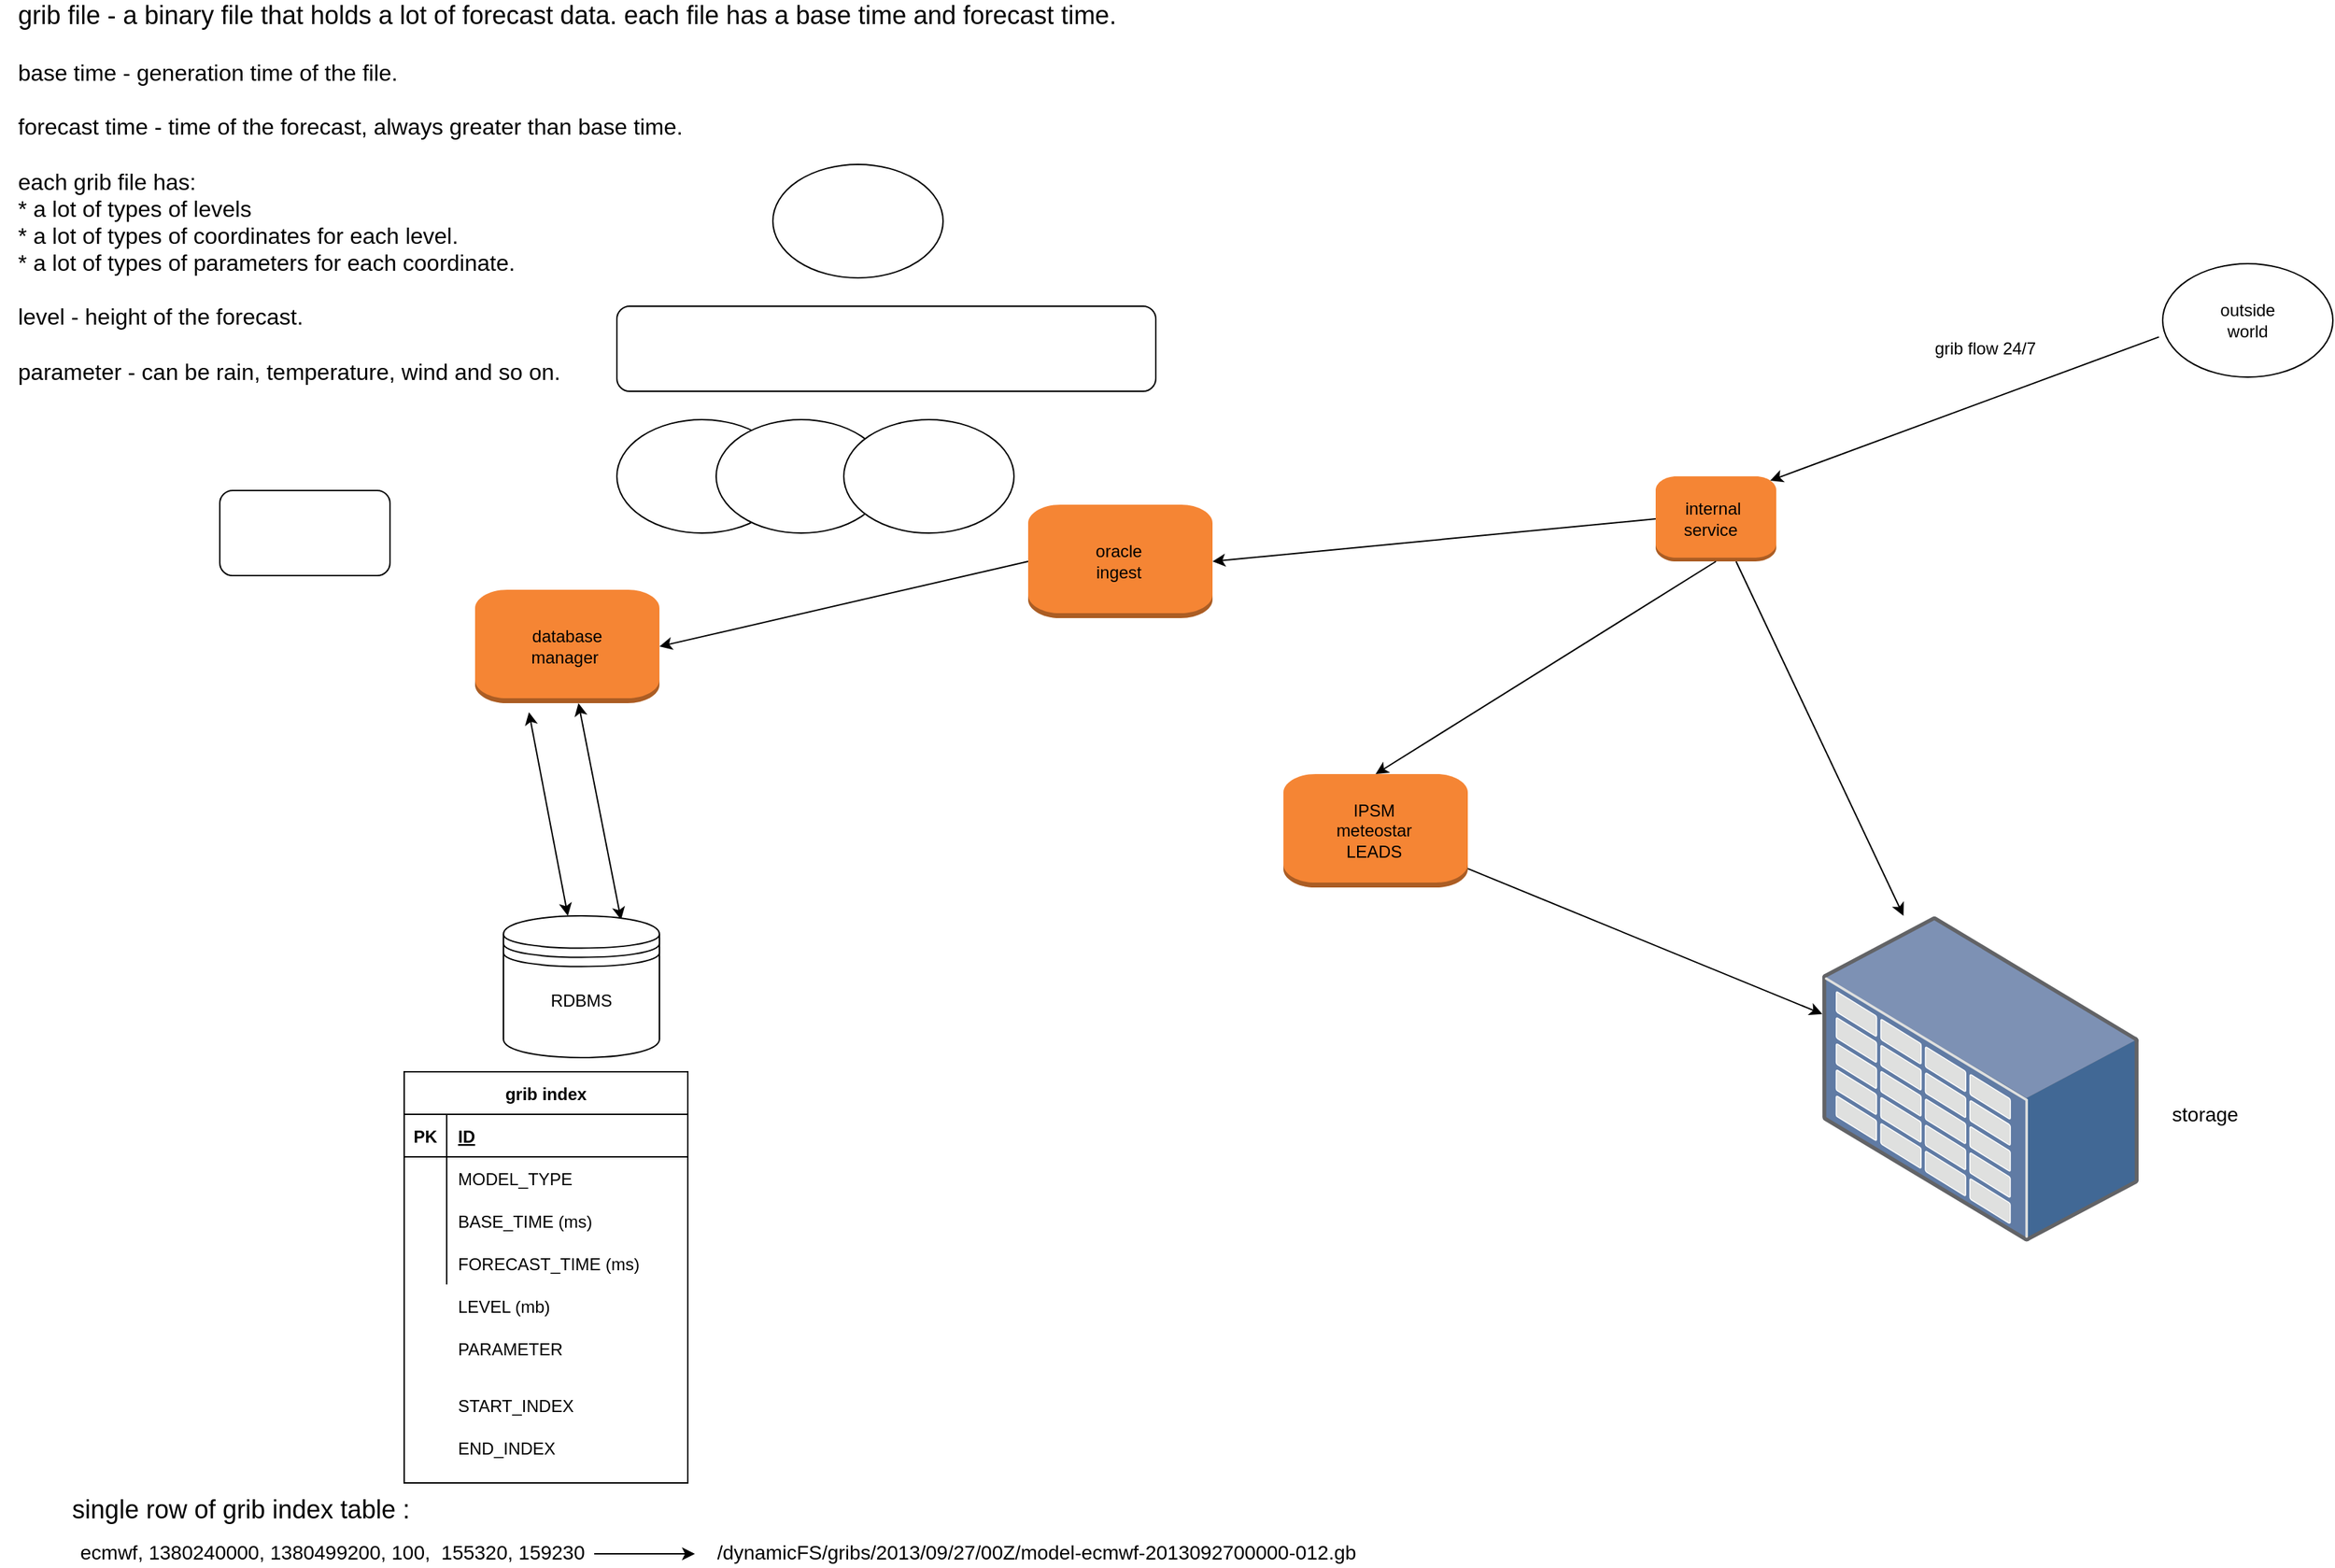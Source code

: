 <mxfile version="13.7.6" type="github">
  <diagram id="V8-Q16pqBgZc0j2_t4U6" name="Page-1">
    <mxGraphModel dx="2805" dy="1929" grid="1" gridSize="10" guides="1" tooltips="1" connect="1" arrows="1" fold="1" page="1" pageScale="1" pageWidth="850" pageHeight="1100" math="0" shadow="0">
      <root>
        <mxCell id="0" />
        <mxCell id="1" parent="0" />
        <mxCell id="Cp72HrH3-smMUGeRDktv-18" value="" style="group" vertex="1" connectable="0" parent="1">
          <mxGeometry x="-540" y="720" width="210" height="290" as="geometry" />
        </mxCell>
        <mxCell id="Cp72HrH3-smMUGeRDktv-14" value="START_INDEX" style="shape=partialRectangle;connectable=0;fillColor=none;top=0;left=0;bottom=0;right=0;align=left;spacingLeft=6;overflow=hidden;direction=west;" vertex="1" parent="Cp72HrH3-smMUGeRDktv-18">
          <mxGeometry x="30" y="220" width="170" height="30" as="geometry" />
        </mxCell>
        <mxCell id="Cp72HrH3-smMUGeRDktv-15" value="END_INDEX" style="shape=partialRectangle;connectable=0;fillColor=none;top=0;left=0;bottom=0;right=0;align=left;spacingLeft=6;overflow=hidden;direction=west;" vertex="1" parent="Cp72HrH3-smMUGeRDktv-18">
          <mxGeometry x="30" y="250" width="170" height="30" as="geometry" />
        </mxCell>
        <mxCell id="Cp72HrH3-smMUGeRDktv-17" value="LEVEL (mb)" style="shape=partialRectangle;connectable=0;fillColor=none;top=0;left=0;bottom=0;right=0;align=left;spacingLeft=6;overflow=hidden;direction=west;" vertex="1" parent="Cp72HrH3-smMUGeRDktv-18">
          <mxGeometry x="30" y="150" width="170" height="30" as="geometry" />
        </mxCell>
        <mxCell id="Cp72HrH3-smMUGeRDktv-1" value="grib index" style="shape=table;startSize=30;container=1;collapsible=1;childLayout=tableLayout;fixedRows=1;rowLines=0;fontStyle=1;align=center;resizeLast=1;" vertex="1" parent="Cp72HrH3-smMUGeRDktv-18">
          <mxGeometry width="200" height="290" as="geometry" />
        </mxCell>
        <mxCell id="Cp72HrH3-smMUGeRDktv-2" value="" style="shape=partialRectangle;collapsible=0;dropTarget=0;pointerEvents=0;fillColor=none;top=0;left=0;bottom=1;right=0;points=[[0,0.5],[1,0.5]];portConstraint=eastwest;" vertex="1" parent="Cp72HrH3-smMUGeRDktv-1">
          <mxGeometry y="30" width="200" height="30" as="geometry" />
        </mxCell>
        <mxCell id="Cp72HrH3-smMUGeRDktv-3" value="PK" style="shape=partialRectangle;connectable=0;fillColor=none;top=0;left=0;bottom=0;right=0;fontStyle=1;overflow=hidden;" vertex="1" parent="Cp72HrH3-smMUGeRDktv-2">
          <mxGeometry width="30" height="30" as="geometry" />
        </mxCell>
        <mxCell id="Cp72HrH3-smMUGeRDktv-4" value="ID" style="shape=partialRectangle;connectable=0;fillColor=none;top=0;left=0;bottom=0;right=0;align=left;spacingLeft=6;fontStyle=5;overflow=hidden;" vertex="1" parent="Cp72HrH3-smMUGeRDktv-2">
          <mxGeometry x="30" width="170" height="30" as="geometry" />
        </mxCell>
        <mxCell id="Cp72HrH3-smMUGeRDktv-5" value="" style="shape=partialRectangle;collapsible=0;dropTarget=0;pointerEvents=0;fillColor=none;top=0;left=0;bottom=0;right=0;points=[[0,0.5],[1,0.5]];portConstraint=eastwest;" vertex="1" parent="Cp72HrH3-smMUGeRDktv-1">
          <mxGeometry y="60" width="200" height="30" as="geometry" />
        </mxCell>
        <mxCell id="Cp72HrH3-smMUGeRDktv-6" value="" style="shape=partialRectangle;connectable=0;fillColor=none;top=0;left=0;bottom=0;right=0;editable=1;overflow=hidden;" vertex="1" parent="Cp72HrH3-smMUGeRDktv-5">
          <mxGeometry width="30" height="30" as="geometry" />
        </mxCell>
        <mxCell id="Cp72HrH3-smMUGeRDktv-7" value="MODEL_TYPE" style="shape=partialRectangle;connectable=0;fillColor=none;top=0;left=0;bottom=0;right=0;align=left;spacingLeft=6;overflow=hidden;" vertex="1" parent="Cp72HrH3-smMUGeRDktv-5">
          <mxGeometry x="30" width="170" height="30" as="geometry" />
        </mxCell>
        <mxCell id="Cp72HrH3-smMUGeRDktv-8" value="" style="shape=partialRectangle;collapsible=0;dropTarget=0;pointerEvents=0;fillColor=none;top=0;left=0;bottom=0;right=0;points=[[0,0.5],[1,0.5]];portConstraint=eastwest;" vertex="1" parent="Cp72HrH3-smMUGeRDktv-1">
          <mxGeometry y="90" width="200" height="30" as="geometry" />
        </mxCell>
        <mxCell id="Cp72HrH3-smMUGeRDktv-9" value="" style="shape=partialRectangle;connectable=0;fillColor=none;top=0;left=0;bottom=0;right=0;editable=1;overflow=hidden;" vertex="1" parent="Cp72HrH3-smMUGeRDktv-8">
          <mxGeometry width="30" height="30" as="geometry" />
        </mxCell>
        <mxCell id="Cp72HrH3-smMUGeRDktv-10" value="BASE_TIME (ms)" style="shape=partialRectangle;connectable=0;fillColor=none;top=0;left=0;bottom=0;right=0;align=left;spacingLeft=6;overflow=hidden;" vertex="1" parent="Cp72HrH3-smMUGeRDktv-8">
          <mxGeometry x="30" width="170" height="30" as="geometry" />
        </mxCell>
        <mxCell id="Cp72HrH3-smMUGeRDktv-11" value="" style="shape=partialRectangle;collapsible=0;dropTarget=0;pointerEvents=0;fillColor=none;top=0;left=0;bottom=0;right=0;points=[[0,0.5],[1,0.5]];portConstraint=eastwest;" vertex="1" parent="Cp72HrH3-smMUGeRDktv-1">
          <mxGeometry y="120" width="200" height="30" as="geometry" />
        </mxCell>
        <mxCell id="Cp72HrH3-smMUGeRDktv-12" value="" style="shape=partialRectangle;connectable=0;fillColor=none;top=0;left=0;bottom=0;right=0;editable=1;overflow=hidden;" vertex="1" parent="Cp72HrH3-smMUGeRDktv-11">
          <mxGeometry width="30" height="30" as="geometry" />
        </mxCell>
        <mxCell id="Cp72HrH3-smMUGeRDktv-13" value="FORECAST_TIME (ms)" style="shape=partialRectangle;connectable=0;fillColor=none;top=0;left=0;bottom=0;right=0;align=left;spacingLeft=6;overflow=hidden;" vertex="1" parent="Cp72HrH3-smMUGeRDktv-11">
          <mxGeometry x="30" width="170" height="30" as="geometry" />
        </mxCell>
        <mxCell id="Cp72HrH3-smMUGeRDktv-95" value="PARAMETER" style="shape=partialRectangle;connectable=0;fillColor=none;top=0;left=0;bottom=0;right=0;align=left;spacingLeft=6;overflow=hidden;direction=west;" vertex="1" parent="Cp72HrH3-smMUGeRDktv-18">
          <mxGeometry x="30" y="180" width="170" height="30" as="geometry" />
        </mxCell>
        <mxCell id="Cp72HrH3-smMUGeRDktv-19" value="" style="points=[];aspect=fixed;html=1;align=center;shadow=0;dashed=0;image;image=img/lib/allied_telesis/storage/Datacenter_Server_Storage_Unit_Large.svg;" vertex="1" parent="1">
          <mxGeometry x="460" y="610" width="223.04" height="230" as="geometry" />
        </mxCell>
        <mxCell id="Cp72HrH3-smMUGeRDktv-20" value="&lt;font style=&quot;font-size: 14px&quot;&gt;storage&lt;/font&gt;" style="text;html=1;strokeColor=none;fillColor=none;align=center;verticalAlign=middle;whiteSpace=wrap;rounded=0;" vertex="1" parent="1">
          <mxGeometry x="650" y="720" width="160" height="60" as="geometry" />
        </mxCell>
        <mxCell id="Cp72HrH3-smMUGeRDktv-34" value="" style="endArrow=classic;html=1;entryX=1;entryY=0.5;entryDx=0;entryDy=0;entryPerimeter=0;exitX=0;exitY=0.5;exitDx=0;exitDy=0;exitPerimeter=0;" edge="1" parent="1" source="Cp72HrH3-smMUGeRDktv-32" target="Cp72HrH3-smMUGeRDktv-28">
          <mxGeometry width="50" height="50" relative="1" as="geometry">
            <mxPoint x="300" y="409.5" as="sourcePoint" />
            <mxPoint x="230" y="410" as="targetPoint" />
          </mxGeometry>
        </mxCell>
        <mxCell id="Cp72HrH3-smMUGeRDktv-35" value="" style="endArrow=classic;startArrow=classic;html=1;entryX=0.292;entryY=1.079;entryDx=0;entryDy=0;entryPerimeter=0;" edge="1" parent="1" source="Cp72HrH3-smMUGeRDktv-22" target="Cp72HrH3-smMUGeRDktv-28">
          <mxGeometry width="50" height="50" relative="1" as="geometry">
            <mxPoint x="140" y="500" as="sourcePoint" />
            <mxPoint x="154" y="440" as="targetPoint" />
          </mxGeometry>
        </mxCell>
        <mxCell id="Cp72HrH3-smMUGeRDktv-36" value="" style="endArrow=classic;startArrow=classic;html=1;exitX=0.754;exitY=0.028;exitDx=0;exitDy=0;exitPerimeter=0;" edge="1" parent="1" source="Cp72HrH3-smMUGeRDktv-22" target="Cp72HrH3-smMUGeRDktv-28">
          <mxGeometry width="50" height="50" relative="1" as="geometry">
            <mxPoint x="170" y="502" as="sourcePoint" />
            <mxPoint x="180" y="440" as="targetPoint" />
          </mxGeometry>
        </mxCell>
        <mxCell id="Cp72HrH3-smMUGeRDktv-46" value="" style="endArrow=classic;html=1;" edge="1" parent="1" source="Cp72HrH3-smMUGeRDktv-44" target="Cp72HrH3-smMUGeRDktv-19">
          <mxGeometry width="50" height="50" relative="1" as="geometry">
            <mxPoint x="605" y="540" as="sourcePoint" />
            <mxPoint x="582" y="621" as="targetPoint" />
          </mxGeometry>
        </mxCell>
        <mxCell id="Cp72HrH3-smMUGeRDktv-47" value="" style="endArrow=classic;html=1;exitX=0;exitY=0.5;exitDx=0;exitDy=0;exitPerimeter=0;entryX=1;entryY=0.5;entryDx=0;entryDy=0;entryPerimeter=0;" edge="1" parent="1" source="Cp72HrH3-smMUGeRDktv-44" target="Cp72HrH3-smMUGeRDktv-32">
          <mxGeometry width="50" height="50" relative="1" as="geometry">
            <mxPoint x="460" y="460" as="sourcePoint" />
            <mxPoint x="-80" y="360" as="targetPoint" />
          </mxGeometry>
        </mxCell>
        <mxCell id="Cp72HrH3-smMUGeRDktv-48" value="&lt;div style=&quot;text-align: left&quot;&gt;&lt;span&gt;&lt;font style=&quot;font-size: 18px&quot;&gt;grib file - a binary file that holds a lot of forecast data. each file has a base time and forecast time.&lt;/font&gt;&lt;/span&gt;&lt;/div&gt;&lt;div style=&quot;text-align: left&quot;&gt;&lt;span&gt;&lt;font size=&quot;3&quot;&gt;&lt;br&gt;&lt;/font&gt;&lt;/span&gt;&lt;/div&gt;&lt;div style=&quot;text-align: left&quot;&gt;&lt;span&gt;&lt;font size=&quot;3&quot;&gt;base time - generation time of the file.&lt;/font&gt;&lt;/span&gt;&lt;/div&gt;&lt;div style=&quot;text-align: left&quot;&gt;&lt;span&gt;&lt;font size=&quot;3&quot;&gt;&lt;br&gt;&lt;/font&gt;&lt;/span&gt;&lt;/div&gt;&lt;div style=&quot;text-align: left&quot;&gt;&lt;font size=&quot;3&quot;&gt;&lt;span&gt;forecast time - time of the forecast, always greater than base time.&lt;/span&gt;&lt;/font&gt;&lt;/div&gt;&lt;div style=&quot;text-align: left&quot;&gt;&lt;font size=&quot;3&quot;&gt;&lt;span&gt;&lt;br&gt;&lt;/span&gt;&lt;/font&gt;&lt;/div&gt;&lt;div style=&quot;text-align: left&quot;&gt;&lt;font size=&quot;3&quot;&gt;&lt;span&gt;each grib file has:&lt;/span&gt;&lt;/font&gt;&lt;/div&gt;&lt;div style=&quot;text-align: left&quot;&gt;&lt;span style=&quot;font-size: medium&quot;&gt;* a lot of types of levels&lt;/span&gt;&lt;br&gt;&lt;/div&gt;&lt;div style=&quot;text-align: left&quot;&gt;&lt;font size=&quot;3&quot;&gt;* a lot of types of coordinates for each level.&lt;/font&gt;&lt;/div&gt;&lt;div style=&quot;text-align: left&quot;&gt;&lt;span style=&quot;font-size: medium&quot;&gt;* a lot of types of parameters for each coordinate.&lt;/span&gt;&lt;font size=&quot;3&quot;&gt;&lt;br&gt;&lt;/font&gt;&lt;/div&gt;&lt;div style=&quot;text-align: left&quot;&gt;&lt;font size=&quot;3&quot;&gt;&lt;br&gt;&lt;/font&gt;&lt;/div&gt;&lt;div style=&quot;text-align: left&quot;&gt;&lt;span&gt;&lt;font size=&quot;3&quot;&gt;level - height of the forecast.&lt;/font&gt;&lt;/span&gt;&lt;/div&gt;&lt;div style=&quot;text-align: left&quot;&gt;&lt;span&gt;&lt;font size=&quot;3&quot;&gt;&lt;br&gt;&lt;/font&gt;&lt;/span&gt;&lt;/div&gt;&lt;div style=&quot;text-align: left&quot;&gt;&lt;span&gt;&lt;font size=&quot;3&quot;&gt;parameter - can be rain, temperature, wind and so on.&lt;/font&gt;&lt;/span&gt;&lt;/div&gt;" style="text;html=1;strokeColor=none;fillColor=none;align=center;verticalAlign=middle;whiteSpace=wrap;rounded=0;" vertex="1" parent="1">
          <mxGeometry x="-825" y="50" width="800" height="100" as="geometry" />
        </mxCell>
        <mxCell id="Cp72HrH3-smMUGeRDktv-55" value="" style="endArrow=classic;html=1;" edge="1" parent="1" source="Cp72HrH3-smMUGeRDktv-49" target="Cp72HrH3-smMUGeRDktv-19">
          <mxGeometry width="50" height="50" relative="1" as="geometry">
            <mxPoint x="440" y="605" as="sourcePoint" />
            <mxPoint x="490" y="555" as="targetPoint" />
          </mxGeometry>
        </mxCell>
        <mxCell id="Cp72HrH3-smMUGeRDktv-56" value="" style="group" vertex="1" connectable="0" parent="1">
          <mxGeometry x="80" y="510" width="130" height="80" as="geometry" />
        </mxCell>
        <mxCell id="Cp72HrH3-smMUGeRDktv-49" value="" style="outlineConnect=0;dashed=0;verticalLabelPosition=bottom;verticalAlign=top;align=center;html=1;shape=mxgraph.aws3.instance;fillColor=#F58534;gradientColor=none;" vertex="1" parent="Cp72HrH3-smMUGeRDktv-56">
          <mxGeometry width="130" height="80" as="geometry" />
        </mxCell>
        <mxCell id="Cp72HrH3-smMUGeRDktv-54" value="IPSM meteostar LEADS" style="text;html=1;strokeColor=none;fillColor=none;align=center;verticalAlign=middle;whiteSpace=wrap;rounded=0;" vertex="1" parent="Cp72HrH3-smMUGeRDktv-56">
          <mxGeometry x="29" y="25" width="70" height="30" as="geometry" />
        </mxCell>
        <mxCell id="Cp72HrH3-smMUGeRDktv-57" value="" style="group" vertex="1" connectable="0" parent="1">
          <mxGeometry x="342.5" y="300" width="85" height="60" as="geometry" />
        </mxCell>
        <mxCell id="Cp72HrH3-smMUGeRDktv-44" value="" style="outlineConnect=0;dashed=0;verticalLabelPosition=bottom;verticalAlign=top;align=center;html=1;shape=mxgraph.aws3.instance;fillColor=#F58534;gradientColor=none;" vertex="1" parent="Cp72HrH3-smMUGeRDktv-57">
          <mxGeometry width="85" height="60" as="geometry" />
        </mxCell>
        <mxCell id="Cp72HrH3-smMUGeRDktv-45" value="internal service&amp;nbsp;" style="text;html=1;strokeColor=none;fillColor=none;align=center;verticalAlign=middle;whiteSpace=wrap;rounded=0;" vertex="1" parent="Cp72HrH3-smMUGeRDktv-57">
          <mxGeometry x="20" y="20" width="40" height="20" as="geometry" />
        </mxCell>
        <mxCell id="Cp72HrH3-smMUGeRDktv-58" value="" style="group" vertex="1" connectable="0" parent="1">
          <mxGeometry x="-100" y="320" width="130" height="80" as="geometry" />
        </mxCell>
        <mxCell id="Cp72HrH3-smMUGeRDktv-32" value="" style="outlineConnect=0;dashed=0;verticalLabelPosition=bottom;verticalAlign=top;align=center;html=1;shape=mxgraph.aws3.instance;fillColor=#F58534;gradientColor=none;" vertex="1" parent="Cp72HrH3-smMUGeRDktv-58">
          <mxGeometry width="130" height="80" as="geometry" />
        </mxCell>
        <mxCell id="Cp72HrH3-smMUGeRDktv-33" value="oracle ingest" style="text;html=1;strokeColor=none;fillColor=none;align=center;verticalAlign=middle;whiteSpace=wrap;rounded=0;" vertex="1" parent="Cp72HrH3-smMUGeRDktv-58">
          <mxGeometry x="44" y="20" width="40" height="40" as="geometry" />
        </mxCell>
        <mxCell id="Cp72HrH3-smMUGeRDktv-59" value="" style="group" vertex="1" connectable="0" parent="1">
          <mxGeometry x="-490" y="380" width="130" height="80" as="geometry" />
        </mxCell>
        <mxCell id="Cp72HrH3-smMUGeRDktv-28" value="" style="outlineConnect=0;dashed=0;verticalLabelPosition=bottom;verticalAlign=top;align=center;html=1;shape=mxgraph.aws3.instance;fillColor=#F58534;gradientColor=none;" vertex="1" parent="Cp72HrH3-smMUGeRDktv-59">
          <mxGeometry width="130" height="80" as="geometry" />
        </mxCell>
        <mxCell id="Cp72HrH3-smMUGeRDktv-29" value="database manager&amp;nbsp;" style="text;html=1;strokeColor=none;fillColor=none;align=center;verticalAlign=middle;whiteSpace=wrap;rounded=0;" vertex="1" parent="Cp72HrH3-smMUGeRDktv-59">
          <mxGeometry x="30" y="20" width="70" height="40" as="geometry" />
        </mxCell>
        <mxCell id="Cp72HrH3-smMUGeRDktv-60" value="" style="group" vertex="1" connectable="0" parent="1">
          <mxGeometry x="700" y="150" width="120" height="80" as="geometry" />
        </mxCell>
        <mxCell id="Cp72HrH3-smMUGeRDktv-38" value="" style="ellipse;whiteSpace=wrap;html=1;" vertex="1" parent="Cp72HrH3-smMUGeRDktv-60">
          <mxGeometry width="120" height="80" as="geometry" />
        </mxCell>
        <mxCell id="Cp72HrH3-smMUGeRDktv-39" value="outside world" style="text;html=1;strokeColor=none;fillColor=none;align=center;verticalAlign=middle;whiteSpace=wrap;rounded=0;" vertex="1" parent="Cp72HrH3-smMUGeRDktv-60">
          <mxGeometry x="40" y="30" width="40" height="20" as="geometry" />
        </mxCell>
        <mxCell id="Cp72HrH3-smMUGeRDktv-66" value="" style="group" vertex="1" connectable="0" parent="1">
          <mxGeometry x="-780" y="1019" width="920" height="50" as="geometry" />
        </mxCell>
        <mxCell id="Cp72HrH3-smMUGeRDktv-24" value="&lt;font style=&quot;font-size: 14px&quot;&gt;ecmwf, 1380240000, 1380499200, 100,&amp;nbsp; 155320, 159230&lt;/font&gt;" style="text;html=1;strokeColor=none;fillColor=none;align=center;verticalAlign=middle;whiteSpace=wrap;rounded=0;" vertex="1" parent="Cp72HrH3-smMUGeRDktv-66">
          <mxGeometry x="9" y="30" width="361" height="20" as="geometry" />
        </mxCell>
        <mxCell id="Cp72HrH3-smMUGeRDktv-25" value="" style="endArrow=classic;html=1;" edge="1" parent="Cp72HrH3-smMUGeRDktv-66">
          <mxGeometry width="50" height="50" relative="1" as="geometry">
            <mxPoint x="374" y="41" as="sourcePoint" />
            <mxPoint x="445" y="41" as="targetPoint" />
            <Array as="points" />
          </mxGeometry>
        </mxCell>
        <mxCell id="Cp72HrH3-smMUGeRDktv-26" value="&lt;font style=&quot;font-size: 14px&quot;&gt;/dynamicFS/gribs/2013/09/27/00Z/model-ecmwf-2013092700000-012.gb&lt;/font&gt;" style="text;html=1;strokeColor=none;fillColor=none;align=center;verticalAlign=middle;whiteSpace=wrap;rounded=0;" vertex="1" parent="Cp72HrH3-smMUGeRDktv-66">
          <mxGeometry x="452" y="30" width="468" height="20" as="geometry" />
        </mxCell>
        <mxCell id="Cp72HrH3-smMUGeRDktv-27" value="&lt;font style=&quot;font-size: 18px&quot;&gt;single row of grib index table :&lt;/font&gt;" style="text;html=1;strokeColor=none;fillColor=none;align=center;verticalAlign=middle;whiteSpace=wrap;rounded=0;" vertex="1" parent="Cp72HrH3-smMUGeRDktv-66">
          <mxGeometry width="250" height="20" as="geometry" />
        </mxCell>
        <mxCell id="Cp72HrH3-smMUGeRDktv-67" value="" style="group" vertex="1" connectable="0" parent="1">
          <mxGeometry x="-470" y="610" width="110" height="100" as="geometry" />
        </mxCell>
        <mxCell id="Cp72HrH3-smMUGeRDktv-22" value="" style="shape=datastore;whiteSpace=wrap;html=1;" vertex="1" parent="Cp72HrH3-smMUGeRDktv-67">
          <mxGeometry width="110" height="100" as="geometry" />
        </mxCell>
        <mxCell id="Cp72HrH3-smMUGeRDktv-23" value="RDBMS" style="text;html=1;strokeColor=none;fillColor=none;align=center;verticalAlign=middle;whiteSpace=wrap;rounded=0;" vertex="1" parent="Cp72HrH3-smMUGeRDktv-67">
          <mxGeometry x="35" y="50" width="40" height="20" as="geometry" />
        </mxCell>
        <mxCell id="Cp72HrH3-smMUGeRDktv-70" value="" style="endArrow=classic;html=1;exitX=0.5;exitY=1;exitDx=0;exitDy=0;exitPerimeter=0;entryX=0.5;entryY=0;entryDx=0;entryDy=0;entryPerimeter=0;" edge="1" parent="1" source="Cp72HrH3-smMUGeRDktv-44" target="Cp72HrH3-smMUGeRDktv-49">
          <mxGeometry width="50" height="50" relative="1" as="geometry">
            <mxPoint x="70" y="540" as="sourcePoint" />
            <mxPoint x="120" y="490" as="targetPoint" />
          </mxGeometry>
        </mxCell>
        <mxCell id="Cp72HrH3-smMUGeRDktv-73" value="" style="endArrow=classic;html=1;exitX=-0.022;exitY=0.646;exitDx=0;exitDy=0;exitPerimeter=0;entryX=0.95;entryY=0.05;entryDx=0;entryDy=0;entryPerimeter=0;" edge="1" parent="1" source="Cp72HrH3-smMUGeRDktv-38" target="Cp72HrH3-smMUGeRDktv-44">
          <mxGeometry width="50" height="50" relative="1" as="geometry">
            <mxPoint x="590" y="210" as="sourcePoint" />
            <mxPoint x="640" y="160" as="targetPoint" />
          </mxGeometry>
        </mxCell>
        <mxCell id="Cp72HrH3-smMUGeRDktv-74" value="grib flow 24/7" style="text;html=1;strokeColor=none;fillColor=none;align=center;verticalAlign=middle;whiteSpace=wrap;rounded=0;" vertex="1" parent="1">
          <mxGeometry x="530" y="200" width="90" height="20" as="geometry" />
        </mxCell>
        <mxCell id="Cp72HrH3-smMUGeRDktv-75" value="" style="ellipse;whiteSpace=wrap;html=1;" vertex="1" parent="1">
          <mxGeometry x="-280" y="80" width="120" height="80" as="geometry" />
        </mxCell>
        <mxCell id="Cp72HrH3-smMUGeRDktv-77" value="" style="ellipse;whiteSpace=wrap;html=1;" vertex="1" parent="1">
          <mxGeometry x="-390" y="260" width="120" height="80" as="geometry" />
        </mxCell>
        <mxCell id="Cp72HrH3-smMUGeRDktv-97" value="" style="rounded=1;whiteSpace=wrap;html=1;" vertex="1" parent="1">
          <mxGeometry x="-670" y="310" width="120" height="60" as="geometry" />
        </mxCell>
        <mxCell id="Cp72HrH3-smMUGeRDktv-98" value="" style="rounded=1;whiteSpace=wrap;html=1;" vertex="1" parent="1">
          <mxGeometry x="-390" y="180" width="380" height="60" as="geometry" />
        </mxCell>
        <mxCell id="Cp72HrH3-smMUGeRDktv-99" value="" style="ellipse;whiteSpace=wrap;html=1;" vertex="1" parent="1">
          <mxGeometry x="-320" y="260" width="120" height="80" as="geometry" />
        </mxCell>
        <mxCell id="Cp72HrH3-smMUGeRDktv-100" value="" style="ellipse;whiteSpace=wrap;html=1;" vertex="1" parent="1">
          <mxGeometry x="-230" y="260" width="120" height="80" as="geometry" />
        </mxCell>
      </root>
    </mxGraphModel>
  </diagram>
</mxfile>
